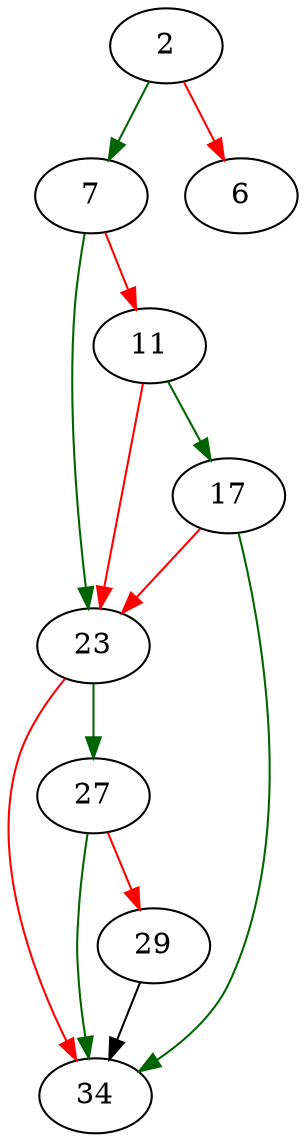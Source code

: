 strict digraph "cycle_check" {
	// Node definitions.
	2 [entry=true];
	7;
	6;
	23;
	11;
	17;
	34;
	27;
	29;

	// Edge definitions.
	2 -> 7 [
		color=darkgreen
		cond=true
	];
	2 -> 6 [
		color=red
		cond=false
	];
	7 -> 23 [
		color=darkgreen
		cond=true
	];
	7 -> 11 [
		color=red
		cond=false
	];
	23 -> 34 [
		color=red
		cond=false
	];
	23 -> 27 [
		color=darkgreen
		cond=true
	];
	11 -> 23 [
		color=red
		cond=false
	];
	11 -> 17 [
		color=darkgreen
		cond=true
	];
	17 -> 23 [
		color=red
		cond=false
	];
	17 -> 34 [
		color=darkgreen
		cond=true
	];
	27 -> 34 [
		color=darkgreen
		cond=true
	];
	27 -> 29 [
		color=red
		cond=false
	];
	29 -> 34;
}